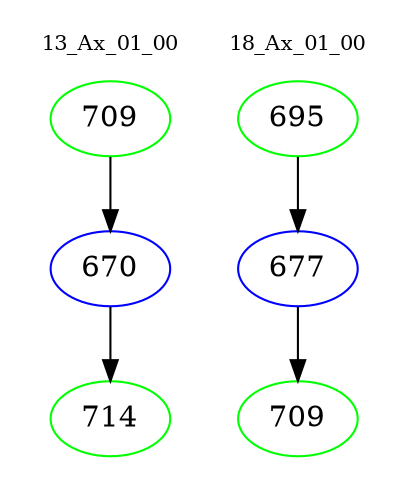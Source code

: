 digraph{
subgraph cluster_0 {
color = white
label = "13_Ax_01_00";
fontsize=10;
T0_709 [label="709", color="green"]
T0_709 -> T0_670 [color="black"]
T0_670 [label="670", color="blue"]
T0_670 -> T0_714 [color="black"]
T0_714 [label="714", color="green"]
}
subgraph cluster_1 {
color = white
label = "18_Ax_01_00";
fontsize=10;
T1_695 [label="695", color="green"]
T1_695 -> T1_677 [color="black"]
T1_677 [label="677", color="blue"]
T1_677 -> T1_709 [color="black"]
T1_709 [label="709", color="green"]
}
}
